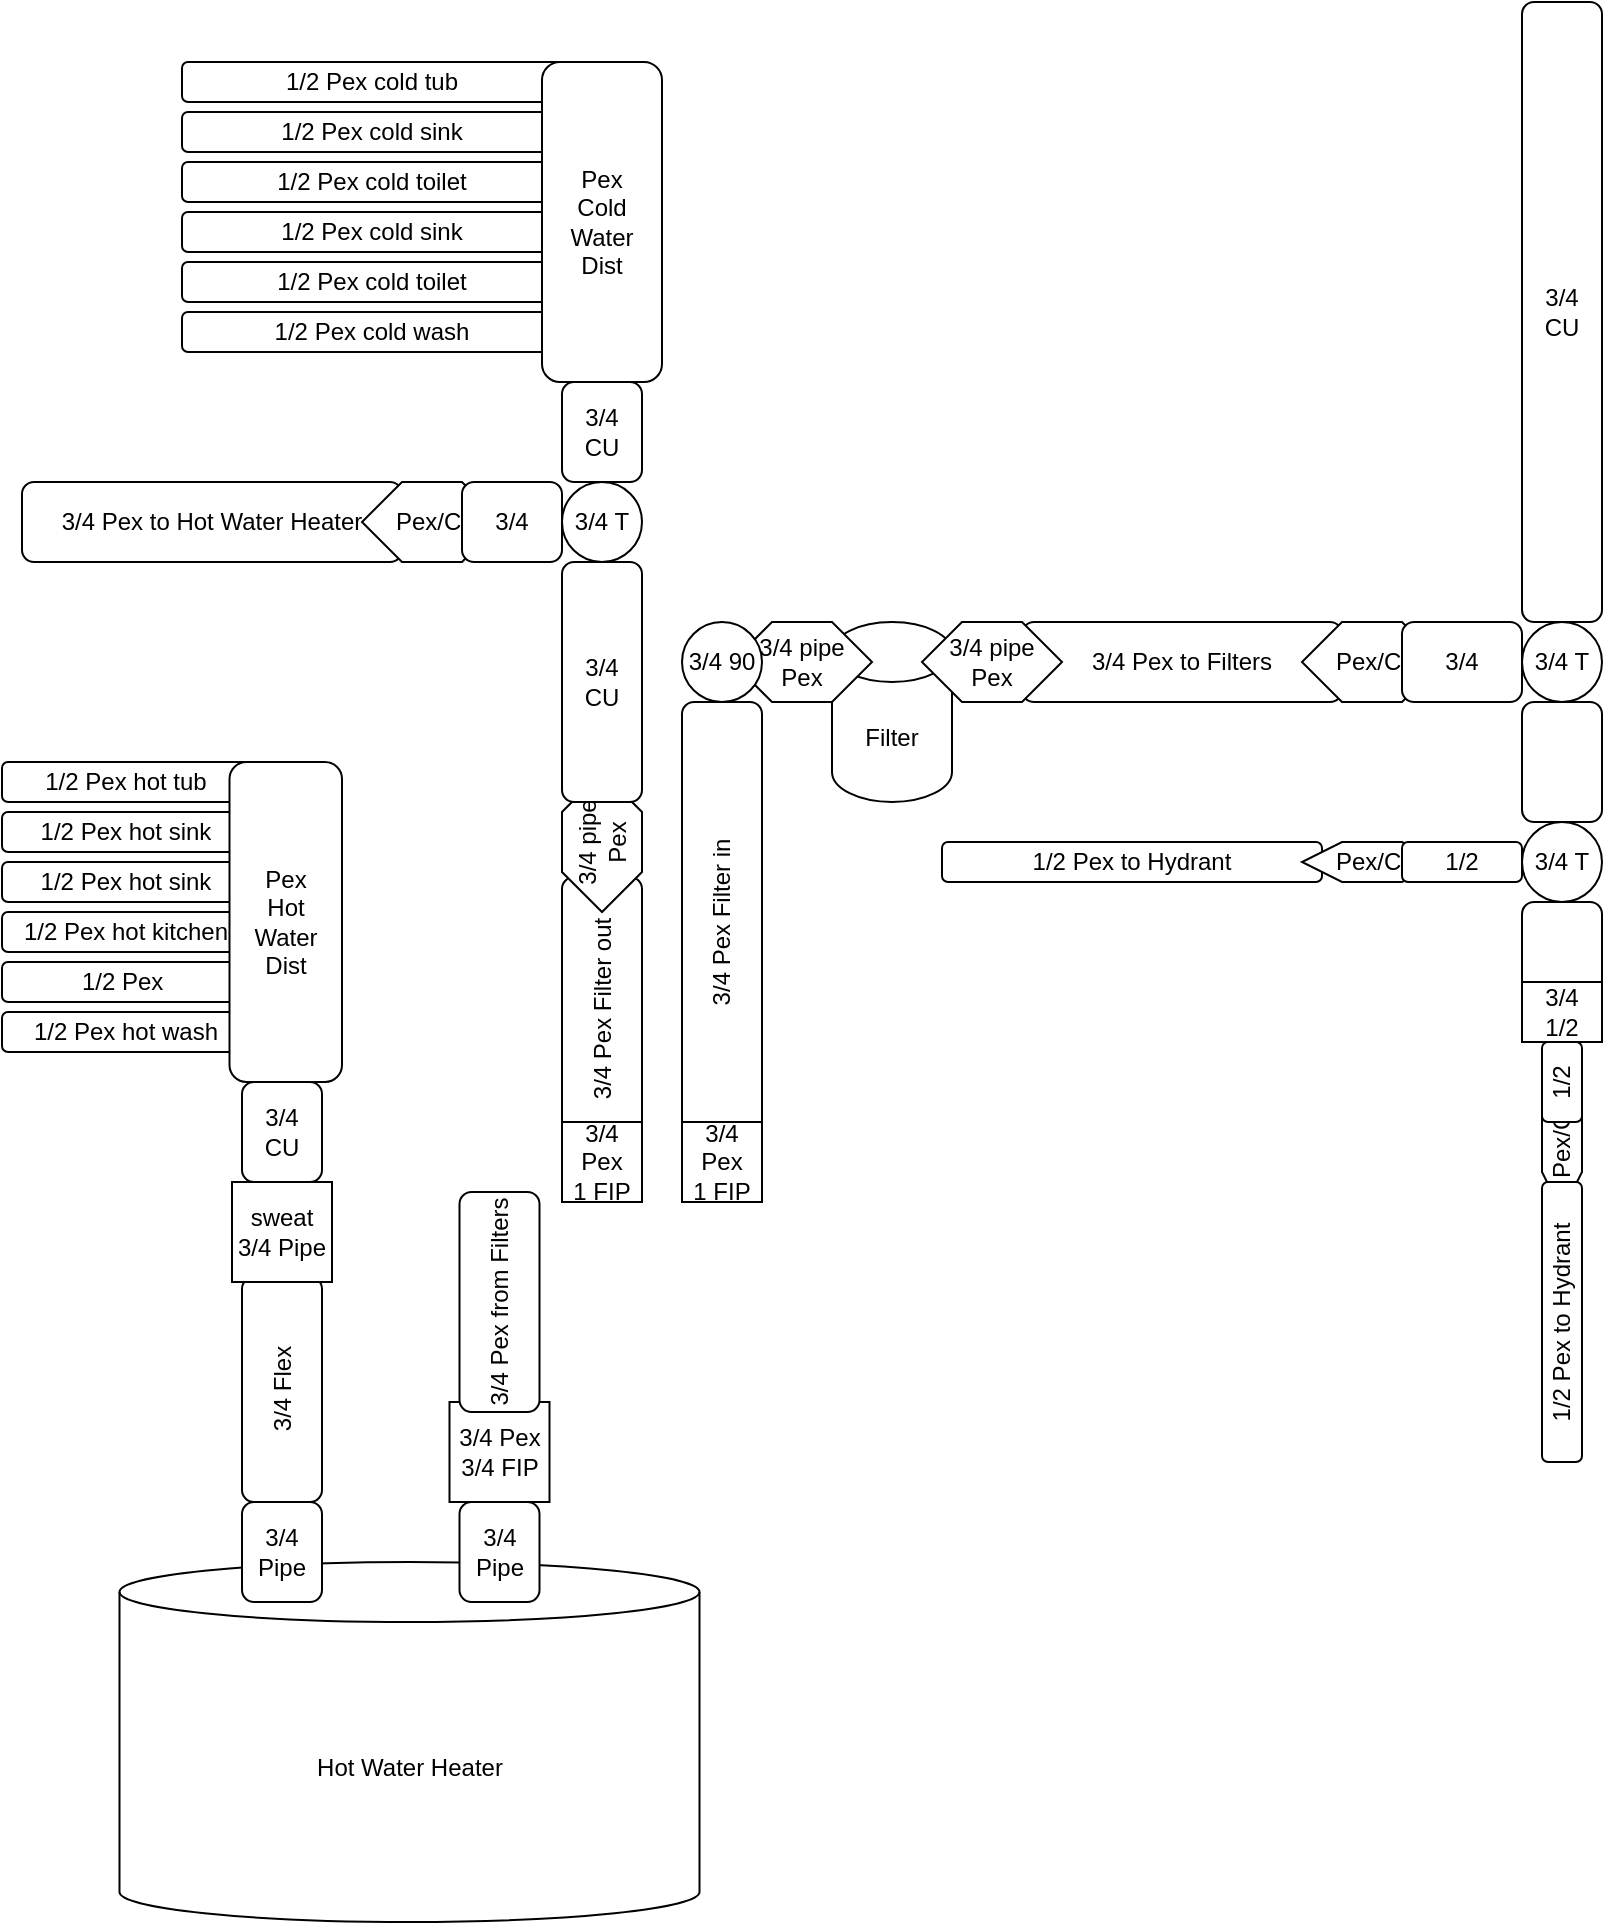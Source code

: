 <mxfile version="13.10.0" type="github">
  <diagram id="MlxEJMGc6Qe_grwrSPus" name="Page-1">
    <mxGraphModel dx="1039" dy="668" grid="1" gridSize="10" guides="1" tooltips="1" connect="1" arrows="1" fold="1" page="1" pageScale="1" pageWidth="850" pageHeight="1100" math="0" shadow="0">
      <root>
        <mxCell id="0" />
        <mxCell id="1" parent="0" />
        <mxCell id="71ctzH5ucimZ-1lSlwq9-1" value="3/4 T" style="ellipse;whiteSpace=wrap;html=1;aspect=fixed;" parent="1" vertex="1">
          <mxGeometry x="800" y="320" width="40" height="40" as="geometry" />
        </mxCell>
        <mxCell id="71ctzH5ucimZ-1lSlwq9-2" value="3/4&lt;br&gt;CU" style="rounded=1;whiteSpace=wrap;html=1;" parent="1" vertex="1">
          <mxGeometry x="800" y="10" width="40" height="310" as="geometry" />
        </mxCell>
        <mxCell id="RL8-JAgR0SSCa-hMXGhG-7" value="" style="rounded=1;whiteSpace=wrap;html=1;" vertex="1" parent="1">
          <mxGeometry x="800" y="360" width="40" height="60" as="geometry" />
        </mxCell>
        <mxCell id="RL8-JAgR0SSCa-hMXGhG-9" value="Pex/CI" style="shape=hexagon;perimeter=hexagonPerimeter2;whiteSpace=wrap;html=1;fixedSize=1;rotation=-90;" vertex="1" parent="1">
          <mxGeometry x="785" y="570" width="70" height="20" as="geometry" />
        </mxCell>
        <mxCell id="RL8-JAgR0SSCa-hMXGhG-10" value="3/4 Pex to Filters" style="rounded=1;whiteSpace=wrap;html=1;" vertex="1" parent="1">
          <mxGeometry x="550" y="320" width="160" height="40" as="geometry" />
        </mxCell>
        <mxCell id="RL8-JAgR0SSCa-hMXGhG-11" value="3/4 T" style="ellipse;whiteSpace=wrap;html=1;aspect=fixed;" vertex="1" parent="1">
          <mxGeometry x="800" y="420" width="40" height="40" as="geometry" />
        </mxCell>
        <mxCell id="RL8-JAgR0SSCa-hMXGhG-12" value="1/2 Pex to Hydrant" style="rounded=1;whiteSpace=wrap;html=1;" vertex="1" parent="1">
          <mxGeometry x="510" y="430" width="190" height="20" as="geometry" />
        </mxCell>
        <mxCell id="RL8-JAgR0SSCa-hMXGhG-13" value="Pex/CI" style="shape=hexagon;perimeter=hexagonPerimeter2;whiteSpace=wrap;html=1;fixedSize=1;" vertex="1" parent="1">
          <mxGeometry x="690" y="430" width="70" height="20" as="geometry" />
        </mxCell>
        <mxCell id="RL8-JAgR0SSCa-hMXGhG-14" value="1/2" style="rounded=1;whiteSpace=wrap;html=1;" vertex="1" parent="1">
          <mxGeometry x="740" y="430" width="60" height="20" as="geometry" />
        </mxCell>
        <mxCell id="RL8-JAgR0SSCa-hMXGhG-15" value="1/2 Pex to Hydrant" style="rounded=1;whiteSpace=wrap;html=1;rotation=-90;" vertex="1" parent="1">
          <mxGeometry x="750" y="660" width="140" height="20" as="geometry" />
        </mxCell>
        <mxCell id="RL8-JAgR0SSCa-hMXGhG-16" value="1/2" style="rounded=1;whiteSpace=wrap;html=1;rotation=-90;" vertex="1" parent="1">
          <mxGeometry x="800" y="540" width="40" height="20" as="geometry" />
        </mxCell>
        <mxCell id="RL8-JAgR0SSCa-hMXGhG-17" value="" style="rounded=1;whiteSpace=wrap;html=1;" vertex="1" parent="1">
          <mxGeometry x="800" y="460" width="40" height="60" as="geometry" />
        </mxCell>
        <mxCell id="RL8-JAgR0SSCa-hMXGhG-18" value="3/4&lt;br&gt;1/2" style="rounded=0;whiteSpace=wrap;html=1;" vertex="1" parent="1">
          <mxGeometry x="800" y="500" width="40" height="30" as="geometry" />
        </mxCell>
        <mxCell id="RL8-JAgR0SSCa-hMXGhG-6" value="Pex/CI" style="shape=hexagon;perimeter=hexagonPerimeter2;whiteSpace=wrap;html=1;fixedSize=1;" vertex="1" parent="1">
          <mxGeometry x="690" y="320" width="70" height="40" as="geometry" />
        </mxCell>
        <mxCell id="RL8-JAgR0SSCa-hMXGhG-3" value="3/4" style="rounded=1;whiteSpace=wrap;html=1;" vertex="1" parent="1">
          <mxGeometry x="740" y="320" width="60" height="40" as="geometry" />
        </mxCell>
        <mxCell id="RL8-JAgR0SSCa-hMXGhG-20" value="3/4 Pex Filter in" style="rounded=1;whiteSpace=wrap;html=1;rotation=-90;" vertex="1" parent="1">
          <mxGeometry x="290" y="450" width="220" height="40" as="geometry" />
        </mxCell>
        <mxCell id="RL8-JAgR0SSCa-hMXGhG-21" value="3/4 Pex&lt;br&gt;1 FIP" style="whiteSpace=wrap;html=1;aspect=fixed;" vertex="1" parent="1">
          <mxGeometry x="380" y="570" width="40" height="40" as="geometry" />
        </mxCell>
        <mxCell id="RL8-JAgR0SSCa-hMXGhG-22" value="3/4 Pex Filter out" style="rounded=1;whiteSpace=wrap;html=1;rotation=-90;" vertex="1" parent="1">
          <mxGeometry x="273.75" y="493.75" width="132.5" height="40" as="geometry" />
        </mxCell>
        <mxCell id="RL8-JAgR0SSCa-hMXGhG-23" value="3/4 Pex&lt;br&gt;1 FIP" style="whiteSpace=wrap;html=1;aspect=fixed;" vertex="1" parent="1">
          <mxGeometry x="320" y="570" width="40" height="40" as="geometry" />
        </mxCell>
        <mxCell id="RL8-JAgR0SSCa-hMXGhG-24" value="Filter" style="shape=cylinder3;whiteSpace=wrap;html=1;boundedLbl=1;backgroundOutline=1;size=15;" vertex="1" parent="1">
          <mxGeometry x="455" y="320" width="60" height="90" as="geometry" />
        </mxCell>
        <mxCell id="RL8-JAgR0SSCa-hMXGhG-25" value="3/4 pipe&lt;br&gt;Pex" style="shape=hexagon;perimeter=hexagonPerimeter2;whiteSpace=wrap;html=1;fixedSize=1;" vertex="1" parent="1">
          <mxGeometry x="500" y="320" width="70" height="40" as="geometry" />
        </mxCell>
        <mxCell id="RL8-JAgR0SSCa-hMXGhG-26" value="3/4 pipe&lt;br&gt;Pex" style="shape=hexagon;perimeter=hexagonPerimeter2;whiteSpace=wrap;html=1;fixedSize=1;" vertex="1" parent="1">
          <mxGeometry x="405" y="320" width="70" height="40" as="geometry" />
        </mxCell>
        <mxCell id="RL8-JAgR0SSCa-hMXGhG-19" value="3/4 90" style="ellipse;whiteSpace=wrap;html=1;aspect=fixed;" vertex="1" parent="1">
          <mxGeometry x="380" y="320" width="40" height="40" as="geometry" />
        </mxCell>
        <mxCell id="RL8-JAgR0SSCa-hMXGhG-29" value="1/2 Pex cold tub" style="rounded=1;whiteSpace=wrap;html=1;" vertex="1" parent="1">
          <mxGeometry x="130" y="40" width="190" height="20" as="geometry" />
        </mxCell>
        <mxCell id="RL8-JAgR0SSCa-hMXGhG-30" value="1/2 Pex cold sink" style="rounded=1;whiteSpace=wrap;html=1;" vertex="1" parent="1">
          <mxGeometry x="130" y="65" width="190" height="20" as="geometry" />
        </mxCell>
        <mxCell id="RL8-JAgR0SSCa-hMXGhG-31" value="1/2 Pex cold toilet" style="rounded=1;whiteSpace=wrap;html=1;" vertex="1" parent="1">
          <mxGeometry x="130" y="90" width="190" height="20" as="geometry" />
        </mxCell>
        <mxCell id="RL8-JAgR0SSCa-hMXGhG-32" value="1/2 Pex cold sink" style="rounded=1;whiteSpace=wrap;html=1;" vertex="1" parent="1">
          <mxGeometry x="130" y="115" width="190" height="20" as="geometry" />
        </mxCell>
        <mxCell id="RL8-JAgR0SSCa-hMXGhG-33" value="1/2 Pex cold toilet" style="rounded=1;whiteSpace=wrap;html=1;" vertex="1" parent="1">
          <mxGeometry x="130" y="140" width="190" height="20" as="geometry" />
        </mxCell>
        <mxCell id="RL8-JAgR0SSCa-hMXGhG-34" value="1/2 Pex cold wash" style="rounded=1;whiteSpace=wrap;html=1;" vertex="1" parent="1">
          <mxGeometry x="130" y="165" width="190" height="20" as="geometry" />
        </mxCell>
        <mxCell id="RL8-JAgR0SSCa-hMXGhG-28" value="Pex&lt;br&gt;Cold&lt;br&gt;Water&lt;br&gt;Dist" style="rounded=1;whiteSpace=wrap;html=1;" vertex="1" parent="1">
          <mxGeometry x="310" y="40" width="60" height="160" as="geometry" />
        </mxCell>
        <mxCell id="RL8-JAgR0SSCa-hMXGhG-36" value="3/4 T" style="ellipse;whiteSpace=wrap;html=1;aspect=fixed;" vertex="1" parent="1">
          <mxGeometry x="320" y="250" width="40" height="40" as="geometry" />
        </mxCell>
        <mxCell id="RL8-JAgR0SSCa-hMXGhG-37" value="3/4&lt;br&gt;CU" style="rounded=1;whiteSpace=wrap;html=1;" vertex="1" parent="1">
          <mxGeometry x="320" y="200" width="40" height="50" as="geometry" />
        </mxCell>
        <mxCell id="RL8-JAgR0SSCa-hMXGhG-39" value="3/4 pipe&lt;br&gt;Pex" style="shape=hexagon;perimeter=hexagonPerimeter2;whiteSpace=wrap;html=1;fixedSize=1;rotation=-90;" vertex="1" parent="1">
          <mxGeometry x="305" y="410" width="70" height="40" as="geometry" />
        </mxCell>
        <mxCell id="RL8-JAgR0SSCa-hMXGhG-41" value="3/4&lt;br&gt;CU" style="rounded=1;whiteSpace=wrap;html=1;" vertex="1" parent="1">
          <mxGeometry x="320" y="290" width="40" height="120" as="geometry" />
        </mxCell>
        <mxCell id="RL8-JAgR0SSCa-hMXGhG-42" value="3/4 Pex to Hot Water Heater" style="rounded=1;whiteSpace=wrap;html=1;" vertex="1" parent="1">
          <mxGeometry x="50" y="250" width="190" height="40" as="geometry" />
        </mxCell>
        <mxCell id="RL8-JAgR0SSCa-hMXGhG-43" value="Pex/CI" style="shape=hexagon;perimeter=hexagonPerimeter2;whiteSpace=wrap;html=1;fixedSize=1;" vertex="1" parent="1">
          <mxGeometry x="220" y="250" width="70" height="40" as="geometry" />
        </mxCell>
        <mxCell id="RL8-JAgR0SSCa-hMXGhG-38" value="3/4" style="rounded=1;whiteSpace=wrap;html=1;" vertex="1" parent="1">
          <mxGeometry x="270" y="250" width="50" height="40" as="geometry" />
        </mxCell>
        <mxCell id="RL8-JAgR0SSCa-hMXGhG-44" value="1/2 Pex hot tub" style="rounded=1;whiteSpace=wrap;html=1;" vertex="1" parent="1">
          <mxGeometry x="40" y="390" width="123.75" height="20" as="geometry" />
        </mxCell>
        <mxCell id="RL8-JAgR0SSCa-hMXGhG-45" value="1/2 Pex hot sink" style="rounded=1;whiteSpace=wrap;html=1;" vertex="1" parent="1">
          <mxGeometry x="40" y="415" width="123.75" height="20" as="geometry" />
        </mxCell>
        <mxCell id="RL8-JAgR0SSCa-hMXGhG-46" value="1/2 Pex hot sink" style="rounded=1;whiteSpace=wrap;html=1;" vertex="1" parent="1">
          <mxGeometry x="40" y="440" width="123.75" height="20" as="geometry" />
        </mxCell>
        <mxCell id="RL8-JAgR0SSCa-hMXGhG-47" value="1/2 Pex hot kitchen" style="rounded=1;whiteSpace=wrap;html=1;" vertex="1" parent="1">
          <mxGeometry x="40" y="465" width="123.75" height="20" as="geometry" />
        </mxCell>
        <mxCell id="RL8-JAgR0SSCa-hMXGhG-48" value="1/2 Pex&amp;nbsp;" style="rounded=1;whiteSpace=wrap;html=1;" vertex="1" parent="1">
          <mxGeometry x="40" y="490" width="123.75" height="20" as="geometry" />
        </mxCell>
        <mxCell id="RL8-JAgR0SSCa-hMXGhG-49" value="1/2 Pex hot wash" style="rounded=1;whiteSpace=wrap;html=1;" vertex="1" parent="1">
          <mxGeometry x="40" y="515" width="123.75" height="20" as="geometry" />
        </mxCell>
        <mxCell id="RL8-JAgR0SSCa-hMXGhG-50" value="Pex&lt;br&gt;Hot&lt;br&gt;Water&lt;br&gt;Dist" style="rounded=1;whiteSpace=wrap;html=1;" vertex="1" parent="1">
          <mxGeometry x="153.75" y="390" width="56.25" height="160" as="geometry" />
        </mxCell>
        <mxCell id="RL8-JAgR0SSCa-hMXGhG-51" value="3/4&lt;br&gt;CU" style="rounded=1;whiteSpace=wrap;html=1;" vertex="1" parent="1">
          <mxGeometry x="160" y="550" width="40" height="50" as="geometry" />
        </mxCell>
        <mxCell id="RL8-JAgR0SSCa-hMXGhG-52" value="Hot Water Heater" style="shape=cylinder3;whiteSpace=wrap;html=1;boundedLbl=1;backgroundOutline=1;size=15;" vertex="1" parent="1">
          <mxGeometry x="98.75" y="790" width="290" height="180" as="geometry" />
        </mxCell>
        <mxCell id="RL8-JAgR0SSCa-hMXGhG-53" value="3/4&lt;br&gt;Pipe" style="rounded=1;whiteSpace=wrap;html=1;" vertex="1" parent="1">
          <mxGeometry x="268.75" y="760" width="40" height="50" as="geometry" />
        </mxCell>
        <mxCell id="RL8-JAgR0SSCa-hMXGhG-54" value="3/4 Pex&lt;br&gt;3/4 FIP" style="whiteSpace=wrap;html=1;aspect=fixed;" vertex="1" parent="1">
          <mxGeometry x="263.75" y="710" width="50" height="50" as="geometry" />
        </mxCell>
        <mxCell id="RL8-JAgR0SSCa-hMXGhG-58" value="3/4 Pex from Filters" style="rounded=1;whiteSpace=wrap;html=1;rotation=-90;" vertex="1" parent="1">
          <mxGeometry x="233.75" y="640" width="110" height="40" as="geometry" />
        </mxCell>
        <mxCell id="RL8-JAgR0SSCa-hMXGhG-59" value="3/4&lt;br&gt;Pipe" style="rounded=1;whiteSpace=wrap;html=1;" vertex="1" parent="1">
          <mxGeometry x="160" y="760" width="40" height="50" as="geometry" />
        </mxCell>
        <mxCell id="RL8-JAgR0SSCa-hMXGhG-61" value="3/4 Flex" style="rounded=1;whiteSpace=wrap;html=1;rotation=-90;" vertex="1" parent="1">
          <mxGeometry x="123.75" y="683.75" width="112.5" height="40" as="geometry" />
        </mxCell>
        <mxCell id="RL8-JAgR0SSCa-hMXGhG-62" value="sweat&lt;br&gt;3/4 Pipe" style="whiteSpace=wrap;html=1;aspect=fixed;" vertex="1" parent="1">
          <mxGeometry x="155" y="600" width="50" height="50" as="geometry" />
        </mxCell>
      </root>
    </mxGraphModel>
  </diagram>
</mxfile>
